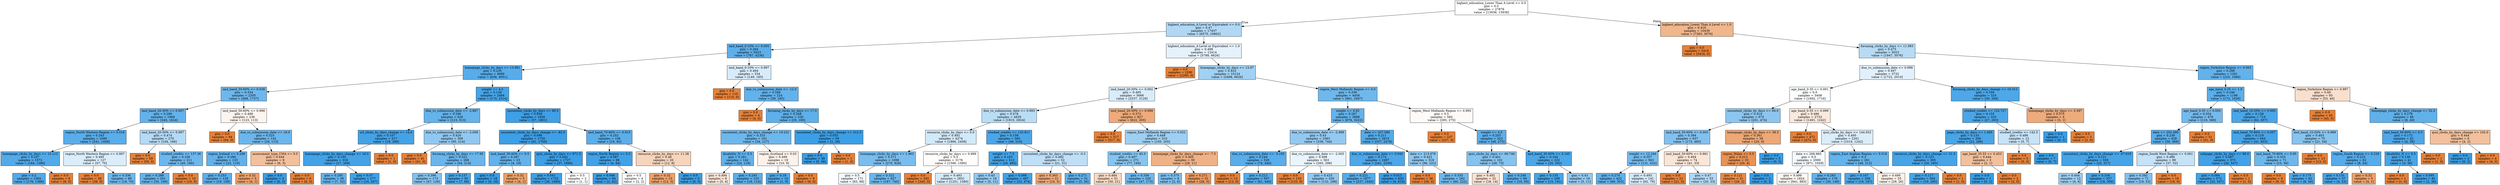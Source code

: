 digraph Tree {
node [shape=box, style="filled", color="black"] ;
0 [label="highest_education_Lower Than A Level <= 0.0\ngini = 0.5\nsamples = 27876\nvalue = [13938, 13938]", fillcolor="#e5813900"] ;
1 [label="highest_education_A Level or Equivalent <= 0.0\ngini = 0.47\nsamples = 17437\nvalue = [6575, 10862]", fillcolor="#399de565"] ;
0 -> 1 [labeldistance=2.5, labelangle=45, headlabel="True"] ;
2 [label="imd_band_0-10% <= 0.005\ngini = 0.264\nsamples = 5023\nvalue = [787, 4236]", fillcolor="#399de5d0"] ;
1 -> 2 ;
3 [label="homepage_clicks_by_days <= 13.991\ngini = 0.235\nsamples = 4689\nvalue = [638, 4051]", fillcolor="#399de5d7"] ;
2 -> 3 ;
4 [label="imd_band_50-60% <= 0.028\ngini = 0.334\nsamples = 2205\nvalue = [468, 1737]", fillcolor="#399de5ba"] ;
3 -> 4 ;
5 [label="imd_band_20-30% <= 0.007\ngini = 0.289\nsamples = 1969\nvalue = [345, 1624]", fillcolor="#399de5c9"] ;
4 -> 5 ;
6 [label="region_North Western Region <= 0.016\ngini = 0.243\nsamples = 1699\nvalue = [241, 1458]", fillcolor="#399de5d5"] ;
5 -> 6 ;
7 [label="homepage_clicks_by_days <= 13.112\ngini = 0.207\nsamples = 1572\nvalue = [184, 1388]", fillcolor="#399de5dd"] ;
6 -> 7 ;
8 [label="gini = 0.2\nsamples = 1564\nvalue = [176, 1388]", fillcolor="#399de5df"] ;
7 -> 8 ;
9 [label="gini = 0.0\nsamples = 8\nvalue = [8, 0]", fillcolor="#e58139ff"] ;
7 -> 9 ;
10 [label="region_North Western Region <= 0.997\ngini = 0.495\nsamples = 127\nvalue = [57, 70]", fillcolor="#399de52f"] ;
6 -> 10 ;
11 [label="gini = 0.0\nsamples = 38\nvalue = [38, 0]", fillcolor="#e58139ff"] ;
10 -> 11 ;
12 [label="gini = 0.336\nsamples = 89\nvalue = [19, 70]", fillcolor="#399de5ba"] ;
10 -> 12 ;
13 [label="imd_band_20-30% <= 0.997\ngini = 0.474\nsamples = 270\nvalue = [104, 166]", fillcolor="#399de55f"] ;
5 -> 13 ;
14 [label="gini = 0.0\nsamples = 59\nvalue = [59, 0]", fillcolor="#e58139ff"] ;
13 -> 14 ;
15 [label="studied_credits <= 137.36\ngini = 0.336\nsamples = 211\nvalue = [45, 166]", fillcolor="#399de5ba"] ;
13 -> 15 ;
16 [label="gini = 0.288\nsamples = 201\nvalue = [35, 166]", fillcolor="#399de5c9"] ;
15 -> 16 ;
17 [label="gini = 0.0\nsamples = 10\nvalue = [10, 0]", fillcolor="#e58139ff"] ;
15 -> 17 ;
18 [label="imd_band_50-60% <= 0.998\ngini = 0.499\nsamples = 236\nvalue = [123, 113]", fillcolor="#e5813915"] ;
4 -> 18 ;
19 [label="gini = 0.0\nsamples = 94\nvalue = [94, 0]", fillcolor="#e58139ff"] ;
18 -> 19 ;
20 [label="due_vs_submission_date <= 18.0\ngini = 0.325\nsamples = 142\nvalue = [29, 113]", fillcolor="#399de5be"] ;
18 -> 20 ;
21 [label="region_Ireland <= 0.209\ngini = 0.286\nsamples = 133\nvalue = [23, 110]", fillcolor="#399de5ca"] ;
20 -> 21 ;
22 [label="gini = 0.253\nsamples = 128\nvalue = [19, 109]", fillcolor="#399de5d3"] ;
21 -> 22 ;
23 [label="gini = 0.32\nsamples = 5\nvalue = [4, 1]", fillcolor="#e58139bf"] ;
21 -> 23 ;
24 [label="assessment_type_CMA <= 0.5\ngini = 0.444\nsamples = 9\nvalue = [6, 3]", fillcolor="#e581397f"] ;
20 -> 24 ;
25 [label="gini = 0.0\nsamples = 3\nvalue = [0, 3]", fillcolor="#399de5ff"] ;
24 -> 25 ;
26 [label="gini = 0.0\nsamples = 6\nvalue = [6, 0]", fillcolor="#e58139ff"] ;
24 -> 26 ;
27 [label="weight <= 4.5\ngini = 0.128\nsamples = 2484\nvalue = [170, 2314]", fillcolor="#399de5ec"] ;
3 -> 27 ;
28 [label="due_vs_submission_date <= -2.967\ngini = 0.296\nsamples = 626\nvalue = [113, 513]", fillcolor="#399de5c7"] ;
27 -> 28 ;
29 [label="url_clicks_by_days_change <= 14.0\ngini = 0.107\nsamples = 317\nvalue = [18, 299]", fillcolor="#399de5f0"] ;
28 -> 29 ;
30 [label="homepage_clicks_by_days_change <= 16.5\ngini = 0.102\nsamples = 316\nvalue = [17, 299]", fillcolor="#399de5f1"] ;
29 -> 30 ;
31 [label="gini = 0.295\nsamples = 39\nvalue = [7, 32]", fillcolor="#399de5c7"] ;
30 -> 31 ;
32 [label="gini = 0.07\nsamples = 277\nvalue = [10, 267]", fillcolor="#399de5f5"] ;
30 -> 32 ;
33 [label="gini = 0.0\nsamples = 1\nvalue = [1, 0]", fillcolor="#e58139ff"] ;
29 -> 33 ;
34 [label="due_vs_submission_date <= -2.008\ngini = 0.426\nsamples = 309\nvalue = [95, 214]", fillcolor="#399de58e"] ;
28 -> 34 ;
35 [label="gini = 0.0\nsamples = 41\nvalue = [41, 0]", fillcolor="#e58139ff"] ;
34 -> 35 ;
36 [label="forumng_clicks_by_days <= 17.95\ngini = 0.322\nsamples = 268\nvalue = [54, 214]", fillcolor="#399de5bf"] ;
34 -> 36 ;
37 [label="gini = 0.396\nsamples = 173\nvalue = [47, 126]", fillcolor="#399de5a0"] ;
36 -> 37 ;
38 [label="gini = 0.137\nsamples = 95\nvalue = [7, 88]", fillcolor="#399de5eb"] ;
36 -> 38 ;
39 [label="oucontent_clicks_by_days <= 80.5\ngini = 0.059\nsamples = 1858\nvalue = [57, 1801]", fillcolor="#399de5f7"] ;
27 -> 39 ;
40 [label="oucontent_clicks_by_days_change <= -82.0\ngini = 0.046\nsamples = 1750\nvalue = [41, 1709]", fillcolor="#399de5f9"] ;
39 -> 40 ;
41 [label="imd_band_30-40% <= 0.5\ngini = 0.287\nsamples = 23\nvalue = [4, 19]", fillcolor="#399de5c9"] ;
40 -> 41 ;
42 [label="gini = 0.0\nsamples = 18\nvalue = [0, 18]", fillcolor="#399de5ff"] ;
41 -> 42 ;
43 [label="gini = 0.32\nsamples = 5\nvalue = [4, 1]", fillcolor="#e58139bf"] ;
41 -> 43 ;
44 [label="quiz_clicks_by_days <= 971.5\ngini = 0.042\nsamples = 1727\nvalue = [37, 1690]", fillcolor="#399de5f9"] ;
40 -> 44 ;
45 [label="gini = 0.041\nsamples = 1725\nvalue = [36, 1689]", fillcolor="#399de5fa"] ;
44 -> 45 ;
46 [label="gini = 0.5\nsamples = 2\nvalue = [1, 1]", fillcolor="#e5813900"] ;
44 -> 46 ;
47 [label="imd_band_70-80% <= 0.015\ngini = 0.252\nsamples = 108\nvalue = [16, 92]", fillcolor="#399de5d3"] ;
39 -> 47 ;
48 [label="region_North Region <= 0.5\ngini = 0.087\nsamples = 88\nvalue = [4, 84]", fillcolor="#399de5f3"] ;
47 -> 48 ;
49 [label="gini = 0.046\nsamples = 84\nvalue = [2, 82]", fillcolor="#399de5f9"] ;
48 -> 49 ;
50 [label="gini = 0.5\nsamples = 4\nvalue = [2, 2]", fillcolor="#e5813900"] ;
48 -> 50 ;
51 [label="resource_clicks_by_days <= 11.38\ngini = 0.48\nsamples = 20\nvalue = [12, 8]", fillcolor="#e5813955"] ;
47 -> 51 ;
52 [label="gini = 0.32\nsamples = 15\nvalue = [12, 3]", fillcolor="#e58139bf"] ;
51 -> 52 ;
53 [label="gini = 0.0\nsamples = 5\nvalue = [0, 5]", fillcolor="#399de5ff"] ;
51 -> 53 ;
54 [label="imd_band_0-10% <= 0.997\ngini = 0.494\nsamples = 334\nvalue = [149, 185]", fillcolor="#399de532"] ;
2 -> 54 ;
55 [label="gini = 0.0\nsamples = 110\nvalue = [110, 0]", fillcolor="#e58139ff"] ;
54 -> 55 ;
56 [label="due_vs_submission_date <= -12.0\ngini = 0.288\nsamples = 224\nvalue = [39, 185]", fillcolor="#399de5c9"] ;
54 -> 56 ;
57 [label="gini = 0.0\nsamples = 4\nvalue = [4, 0]", fillcolor="#e58139ff"] ;
56 -> 57 ;
58 [label="forumng_clicks_by_days <= 17.5\ngini = 0.268\nsamples = 220\nvalue = [35, 185]", fillcolor="#399de5cf"] ;
56 -> 58 ;
59 [label="oucontent_clicks_by_days_change <= 19.231\ngini = 0.333\nsamples = 161\nvalue = [34, 127]", fillcolor="#399de5bb"] ;
58 -> 59 ;
60 [label="disability_N <= 0.5\ngini = 0.281\nsamples = 142\nvalue = [24, 118]", fillcolor="#399de5cb"] ;
59 -> 60 ;
61 [label="gini = 0.494\nsamples = 9\nvalue = [5, 4]", fillcolor="#e5813933"] ;
60 -> 61 ;
62 [label="gini = 0.245\nsamples = 133\nvalue = [19, 114]", fillcolor="#399de5d4"] ;
60 -> 62 ;
63 [label="region_Scotland <= 0.03\ngini = 0.499\nsamples = 19\nvalue = [10, 9]", fillcolor="#e5813919"] ;
59 -> 63 ;
64 [label="gini = 0.18\nsamples = 10\nvalue = [1, 9]", fillcolor="#399de5e3"] ;
63 -> 64 ;
65 [label="gini = 0.0\nsamples = 9\nvalue = [9, 0]", fillcolor="#e58139ff"] ;
63 -> 65 ;
66 [label="oucontent_clicks_by_days_change <= 212.5\ngini = 0.033\nsamples = 59\nvalue = [1, 58]", fillcolor="#399de5fb"] ;
58 -> 66 ;
67 [label="gini = 0.0\nsamples = 58\nvalue = [0, 58]", fillcolor="#399de5ff"] ;
66 -> 67 ;
68 [label="gini = 0.0\nsamples = 1\nvalue = [1, 0]", fillcolor="#e58139ff"] ;
66 -> 68 ;
69 [label="highest_education_A Level or Equivalent <= 1.0\ngini = 0.498\nsamples = 12414\nvalue = [5788, 6626]", fillcolor="#399de520"] ;
1 -> 69 ;
70 [label="gini = 0.0\nsamples = 2290\nvalue = [2290, 0]", fillcolor="#e58139ff"] ;
69 -> 70 ;
71 [label="homepage_clicks_by_days <= 13.97\ngini = 0.452\nsamples = 10124\nvalue = [3498, 6626]", fillcolor="#399de578"] ;
69 -> 71 ;
72 [label="imd_band_20-30% <= 0.002\ngini = 0.495\nsamples = 5666\nvalue = [2537, 3129]", fillcolor="#399de530"] ;
71 -> 72 ;
73 [label="due_vs_submission_date <= 0.993\ngini = 0.478\nsamples = 4839\nvalue = [1915, 2924]", fillcolor="#399de558"] ;
72 -> 73 ;
74 [label="resource_clicks_by_days <= 0.0\ngini = 0.492\nsamples = 4274\nvalue = [1866, 2408]", fillcolor="#399de539"] ;
73 -> 74 ;
75 [label="homepage_clicks_by_days <= 1.963\ngini = 0.371\nsamples = 1098\nvalue = [270, 828]", fillcolor="#399de5ac"] ;
74 -> 75 ;
76 [label="gini = 0.5\nsamples = 171\nvalue = [83, 88]", fillcolor="#399de50e"] ;
75 -> 76 ;
77 [label="gini = 0.322\nsamples = 927\nvalue = [187, 740]", fillcolor="#399de5bf"] ;
75 -> 77 ;
78 [label="resource_clicks_by_days <= 0.999\ngini = 0.5\nsamples = 3176\nvalue = [1596, 1580]", fillcolor="#e5813903"] ;
74 -> 78 ;
79 [label="gini = 0.0\nsamples = 345\nvalue = [345, 0]", fillcolor="#e58139ff"] ;
78 -> 79 ;
80 [label="gini = 0.493\nsamples = 2831\nvalue = [1251, 1580]", fillcolor="#399de535"] ;
78 -> 80 ;
81 [label="studied_credits <= 132.811\ngini = 0.158\nsamples = 565\nvalue = [49, 516]", fillcolor="#399de5e7"] ;
73 -> 81 ;
82 [label="weight <= 7.5\ngini = 0.103\nsamples = 513\nvalue = [28, 485]", fillcolor="#399de5f0"] ;
81 -> 82 ;
83 [label="gini = 0.43\nsamples = 16\nvalue = [5, 11]", fillcolor="#399de58b"] ;
82 -> 83 ;
84 [label="gini = 0.088\nsamples = 497\nvalue = [23, 474]", fillcolor="#399de5f3"] ;
82 -> 84 ;
85 [label="oucontent_clicks_by_days_change <= -0.5\ngini = 0.482\nsamples = 52\nvalue = [21, 31]", fillcolor="#399de552"] ;
81 -> 85 ;
86 [label="gini = 0.363\nsamples = 21\nvalue = [16, 5]", fillcolor="#e58139af"] ;
85 -> 86 ;
87 [label="gini = 0.271\nsamples = 31\nvalue = [5, 26]", fillcolor="#399de5ce"] ;
85 -> 87 ;
88 [label="imd_band_20-30% <= 0.999\ngini = 0.373\nsamples = 827\nvalue = [622, 205]", fillcolor="#e58139ab"] ;
72 -> 88 ;
89 [label="gini = 0.0\nsamples = 517\nvalue = [517, 0]", fillcolor="#e58139ff"] ;
88 -> 89 ;
90 [label="region_East Midlands Region <= 0.022\ngini = 0.448\nsamples = 310\nvalue = [105, 205]", fillcolor="#399de57c"] ;
88 -> 90 ;
91 [label="studied_credits <= 45.0\ngini = 0.407\nsamples = 271\nvalue = [77, 194]", fillcolor="#399de59a"] ;
90 -> 91 ;
92 [label="gini = 0.484\nsamples = 51\nvalue = [30, 21]", fillcolor="#e581394d"] ;
91 -> 92 ;
93 [label="gini = 0.336\nsamples = 220\nvalue = [47, 173]", fillcolor="#399de5ba"] ;
91 -> 93 ;
94 [label="homepage_clicks_by_days_change <= -7.5\ngini = 0.405\nsamples = 39\nvalue = [28, 11]", fillcolor="#e581399b"] ;
90 -> 94 ;
95 [label="gini = 0.375\nsamples = 8\nvalue = [2, 6]", fillcolor="#399de5aa"] ;
94 -> 95 ;
96 [label="gini = 0.271\nsamples = 31\nvalue = [26, 5]", fillcolor="#e58139ce"] ;
94 -> 96 ;
97 [label="region_West Midlands Region <= 0.0\ngini = 0.338\nsamples = 4458\nvalue = [961, 3497]", fillcolor="#399de5b9"] ;
71 -> 97 ;
98 [label="weight <= 6.82\ngini = 0.287\nsamples = 3898\nvalue = [676, 3222]", fillcolor="#399de5c9"] ;
97 -> 98 ;
99 [label="due_vs_submission_date <= -2.999\ngini = 0.43\nsamples = 1083\nvalue = [339, 744]", fillcolor="#399de58b"] ;
98 -> 99 ;
100 [label="due_vs_submission_date <= -3.105\ngini = 0.244\nsamples = 520\nvalue = [74, 446]", fillcolor="#399de5d5"] ;
99 -> 100 ;
101 [label="gini = 0.0\nsamples = 13\nvalue = [13, 0]", fillcolor="#e58139ff"] ;
100 -> 101 ;
102 [label="gini = 0.212\nsamples = 507\nvalue = [61, 446]", fillcolor="#399de5dc"] ;
100 -> 102 ;
103 [label="due_vs_submission_date <= -2.005\ngini = 0.498\nsamples = 563\nvalue = [265, 298]", fillcolor="#399de51c"] ;
99 -> 103 ;
104 [label="gini = 0.0\nsamples = 133\nvalue = [133, 0]", fillcolor="#e58139ff"] ;
103 -> 104 ;
105 [label="gini = 0.425\nsamples = 430\nvalue = [132, 298]", fillcolor="#399de58e"] ;
103 -> 105 ;
106 [label="date <= 207.086\ngini = 0.211\nsamples = 2815\nvalue = [337, 2478]", fillcolor="#399de5dc"] ;
98 -> 106 ;
107 [label="due_vs_submission_date <= 0.945\ngini = 0.174\nsamples = 2497\nvalue = [241, 2256]", fillcolor="#399de5e4"] ;
106 -> 107 ;
108 [label="gini = 0.221\nsamples = 1877\nvalue = [237, 1640]", fillcolor="#399de5da"] ;
107 -> 108 ;
109 [label="gini = 0.013\nsamples = 620\nvalue = [4, 616]", fillcolor="#399de5fd"] ;
107 -> 109 ;
110 [label="date <= 213.978\ngini = 0.422\nsamples = 318\nvalue = [96, 222]", fillcolor="#399de591"] ;
106 -> 110 ;
111 [label="gini = 0.0\nsamples = 36\nvalue = [36, 0]", fillcolor="#e58139ff"] ;
110 -> 111 ;
112 [label="gini = 0.335\nsamples = 282\nvalue = [60, 222]", fillcolor="#399de5ba"] ;
110 -> 112 ;
113 [label="region_West Midlands Region <= 0.995\ngini = 0.5\nsamples = 560\nvalue = [285, 275]", fillcolor="#e5813909"] ;
97 -> 113 ;
114 [label="gini = 0.0\nsamples = 237\nvalue = [237, 0]", fillcolor="#e58139ff"] ;
113 -> 114 ;
115 [label="weight <= 4.5\ngini = 0.253\nsamples = 323\nvalue = [48, 275]", fillcolor="#399de5d2"] ;
113 -> 115 ;
116 [label="quiz_clicks_by_days <= 60.746\ngini = 0.401\nsamples = 101\nvalue = [28, 73]", fillcolor="#399de59d"] ;
115 -> 116 ;
117 [label="gini = 0.492\nsamples = 32\nvalue = [18, 14]", fillcolor="#e5813939"] ;
116 -> 117 ;
118 [label="gini = 0.248\nsamples = 69\nvalue = [10, 59]", fillcolor="#399de5d4"] ;
116 -> 118 ;
119 [label="imd_band_30-40% <= 0.165\ngini = 0.164\nsamples = 222\nvalue = [20, 202]", fillcolor="#399de5e6"] ;
115 -> 119 ;
120 [label="gini = 0.135\nsamples = 206\nvalue = [15, 191]", fillcolor="#399de5eb"] ;
119 -> 120 ;
121 [label="gini = 0.43\nsamples = 16\nvalue = [5, 11]", fillcolor="#399de58b"] ;
119 -> 121 ;
122 [label="highest_education_Lower Than A Level <= 1.0\ngini = 0.416\nsamples = 10439\nvalue = [7363, 3076]", fillcolor="#e5813994"] ;
0 -> 122 [labeldistance=2.5, labelangle=-45, headlabel="False"] ;
123 [label="gini = 0.0\nsamples = 5416\nvalue = [5416, 0]", fillcolor="#e58139ff"] ;
122 -> 123 ;
124 [label="forumng_clicks_by_days <= 11.983\ngini = 0.475\nsamples = 5023\nvalue = [1947, 3076]", fillcolor="#399de55e"] ;
122 -> 124 ;
125 [label="due_vs_submission_date <= 0.998\ngini = 0.497\nsamples = 3732\nvalue = [1722, 2010]", fillcolor="#399de525"] ;
124 -> 125 ;
126 [label="age_band_0-35 <= 0.001\ngini = 0.5\nsamples = 3408\nvalue = [1692, 1716]", fillcolor="#399de504"] ;
125 -> 126 ;
127 [label="oucontent_clicks_by_days <= 94.0\ngini = 0.418\nsamples = 675\nvalue = [201, 474]", fillcolor="#399de593"] ;
126 -> 127 ;
128 [label="imd_band_50-60% <= 0.003\ngini = 0.394\nsamples = 637\nvalue = [172, 465]", fillcolor="#399de5a1"] ;
127 -> 128 ;
129 [label="weight <= 12.346\ngini = 0.357\nsamples = 563\nvalue = [131, 432]", fillcolor="#399de5b2"] ;
128 -> 129 ;
130 [label="gini = 0.274\nsamples = 422\nvalue = [69, 353]", fillcolor="#399de5cd"] ;
129 -> 130 ;
131 [label="gini = 0.493\nsamples = 141\nvalue = [62, 79]", fillcolor="#399de537"] ;
129 -> 131 ;
132 [label="imd_band_50-60% <= 0.961\ngini = 0.494\nsamples = 74\nvalue = [41, 33]", fillcolor="#e5813932"] ;
128 -> 132 ;
133 [label="gini = 0.0\nsamples = 21\nvalue = [21, 0]", fillcolor="#e58139ff"] ;
132 -> 133 ;
134 [label="gini = 0.47\nsamples = 53\nvalue = [20, 33]", fillcolor="#399de564"] ;
132 -> 134 ;
135 [label="homepage_clicks_by_days <= 38.5\ngini = 0.361\nsamples = 38\nvalue = [29, 9]", fillcolor="#e58139b0"] ;
127 -> 135 ;
136 [label="region_Wales <= 0.5\ngini = 0.213\nsamples = 33\nvalue = [29, 4]", fillcolor="#e58139dc"] ;
135 -> 136 ;
137 [label="gini = 0.121\nsamples = 31\nvalue = [29, 2]", fillcolor="#e58139ed"] ;
136 -> 137 ;
138 [label="gini = 0.0\nsamples = 2\nvalue = [0, 2]", fillcolor="#399de5ff"] ;
136 -> 138 ;
139 [label="gini = 0.0\nsamples = 5\nvalue = [0, 5]", fillcolor="#399de5ff"] ;
135 -> 139 ;
140 [label="age_band_0-35 <= 0.999\ngini = 0.496\nsamples = 2733\nvalue = [1491, 1242]", fillcolor="#e581392b"] ;
126 -> 140 ;
141 [label="gini = 0.0\nsamples = 472\nvalue = [472, 0]", fillcolor="#e58139ff"] ;
140 -> 141 ;
142 [label="quiz_clicks_by_days <= 144.932\ngini = 0.495\nsamples = 2261\nvalue = [1019, 1242]", fillcolor="#399de52e"] ;
140 -> 142 ;
143 [label="date <= 206.965\ngini = 0.5\nsamples = 2000\nvalue = [971, 1029]", fillcolor="#399de50e"] ;
142 -> 143 ;
144 [label="gini = 0.499\nsamples = 1824\nvalue = [941, 883]", fillcolor="#e5813910"] ;
143 -> 144 ;
145 [label="gini = 0.283\nsamples = 176\nvalue = [30, 146]", fillcolor="#399de5cb"] ;
143 -> 145 ;
146 [label="region_East Anglian Region <= 0.018\ngini = 0.3\nsamples = 261\nvalue = [48, 213]", fillcolor="#399de5c6"] ;
142 -> 146 ;
147 [label="gini = 0.167\nsamples = 206\nvalue = [19, 187]", fillcolor="#399de5e5"] ;
146 -> 147 ;
148 [label="gini = 0.499\nsamples = 55\nvalue = [29, 26]", fillcolor="#e581391a"] ;
146 -> 148 ;
149 [label="forumng_clicks_by_days_change <= 10.312\ngini = 0.168\nsamples = 324\nvalue = [30, 294]", fillcolor="#399de5e5"] ;
125 -> 149 ;
150 [label="studied_credits <= 122.727\ngini = 0.155\nsamples = 320\nvalue = [27, 293]", fillcolor="#399de5e8"] ;
149 -> 150 ;
151 [label="page_clicks_by_days <= 1.405\ngini = 0.133\nsamples = 308\nvalue = [22, 286]", fillcolor="#399de5eb"] ;
150 -> 151 ;
152 [label="resource_clicks_by_days_change <= 31.5\ngini = 0.123\nsamples = 305\nvalue = [20, 285]", fillcolor="#399de5ed"] ;
151 -> 152 ;
153 [label="gini = 0.117\nsamples = 304\nvalue = [19, 285]", fillcolor="#399de5ee"] ;
152 -> 153 ;
154 [label="gini = 0.0\nsamples = 1\nvalue = [1, 0]", fillcolor="#e58139ff"] ;
152 -> 154 ;
155 [label="age_band_35-55 <= 0.453\ngini = 0.444\nsamples = 3\nvalue = [2, 1]", fillcolor="#e581397f"] ;
151 -> 155 ;
156 [label="gini = 0.0\nsamples = 1\nvalue = [0, 1]", fillcolor="#399de5ff"] ;
155 -> 156 ;
157 [label="gini = 0.0\nsamples = 2\nvalue = [2, 0]", fillcolor="#e58139ff"] ;
155 -> 157 ;
158 [label="studied_credits <= 142.5\ngini = 0.486\nsamples = 12\nvalue = [5, 7]", fillcolor="#399de549"] ;
150 -> 158 ;
159 [label="gini = 0.0\nsamples = 5\nvalue = [5, 0]", fillcolor="#e58139ff"] ;
158 -> 159 ;
160 [label="gini = 0.0\nsamples = 7\nvalue = [0, 7]", fillcolor="#399de5ff"] ;
158 -> 160 ;
161 [label="homepage_clicks_by_days <= 5.597\ngini = 0.375\nsamples = 4\nvalue = [3, 1]", fillcolor="#e58139aa"] ;
149 -> 161 ;
162 [label="gini = 0.0\nsamples = 1\nvalue = [0, 1]", fillcolor="#399de5ff"] ;
161 -> 162 ;
163 [label="gini = 0.0\nsamples = 3\nvalue = [3, 0]", fillcolor="#e58139ff"] ;
161 -> 163 ;
164 [label="region_Yorkshire Region <= 0.003\ngini = 0.288\nsamples = 1291\nvalue = [225, 1066]", fillcolor="#399de5c9"] ;
124 -> 164 ;
165 [label="age_band_0-35 <= 1.0\ngini = 0.246\nsamples = 1198\nvalue = [172, 1026]", fillcolor="#399de5d4"] ;
164 -> 165 ;
166 [label="age_band_0-35 <= 0.005\ngini = 0.354\nsamples = 479\nvalue = [110, 369]", fillcolor="#399de5b3"] ;
165 -> 166 ;
167 [label="date <= 202.499\ngini = 0.238\nsamples = 428\nvalue = [59, 369]", fillcolor="#399de5d6"] ;
166 -> 167 ;
168 [label="oucontent_clicks_by_days_change <= -57.018\ngini = 0.121\nsamples = 339\nvalue = [22, 317]", fillcolor="#399de5ed"] ;
167 -> 168 ;
169 [label="gini = 0.444\nsamples = 12\nvalue = [4, 8]", fillcolor="#399de57f"] ;
168 -> 169 ;
170 [label="gini = 0.104\nsamples = 327\nvalue = [18, 309]", fillcolor="#399de5f0"] ;
168 -> 170 ;
171 [label="region_South West Region <= 0.061\ngini = 0.486\nsamples = 89\nvalue = [37, 52]", fillcolor="#399de54a"] ;
167 -> 171 ;
172 [label="gini = 0.392\nsamples = 71\nvalue = [19, 52]", fillcolor="#399de5a2"] ;
171 -> 172 ;
173 [label="gini = 0.0\nsamples = 18\nvalue = [18, 0]", fillcolor="#e58139ff"] ;
171 -> 173 ;
174 [label="gini = 0.0\nsamples = 51\nvalue = [51, 0]", fillcolor="#e58139ff"] ;
166 -> 174 ;
175 [label="imd_band_10-20% <= 0.005\ngini = 0.158\nsamples = 719\nvalue = [62, 657]", fillcolor="#399de5e7"] ;
165 -> 175 ;
176 [label="imd_band_70-80% <= 0.057\ngini = 0.119\nsamples = 644\nvalue = [41, 603]", fillcolor="#399de5ee"] ;
175 -> 176 ;
177 [label="subpage_clicks_by_days <= 88.0\ngini = 0.087\nsamples = 573\nvalue = [26, 547]", fillcolor="#399de5f3"] ;
176 -> 177 ;
178 [label="gini = 0.084\nsamples = 572\nvalue = [25, 547]", fillcolor="#399de5f3"] ;
177 -> 178 ;
179 [label="gini = 0.0\nsamples = 1\nvalue = [1, 0]", fillcolor="#e58139ff"] ;
177 -> 179 ;
180 [label="imd_band_70-80% <= 0.95\ngini = 0.333\nsamples = 71\nvalue = [15, 56]", fillcolor="#399de5bb"] ;
176 -> 180 ;
181 [label="gini = 0.0\nsamples = 9\nvalue = [9, 0]", fillcolor="#e58139ff"] ;
180 -> 181 ;
182 [label="gini = 0.175\nsamples = 62\nvalue = [6, 56]", fillcolor="#399de5e4"] ;
180 -> 182 ;
183 [label="imd_band_10-20% <= 0.989\ngini = 0.403\nsamples = 75\nvalue = [21, 54]", fillcolor="#399de59c"] ;
175 -> 183 ;
184 [label="gini = 0.0\nsamples = 13\nvalue = [13, 0]", fillcolor="#e58139ff"] ;
183 -> 184 ;
185 [label="region_South Region <= 0.229\ngini = 0.225\nsamples = 62\nvalue = [8, 54]", fillcolor="#399de5d9"] ;
183 -> 185 ;
186 [label="gini = 0.131\nsamples = 57\nvalue = [4, 53]", fillcolor="#399de5ec"] ;
185 -> 186 ;
187 [label="gini = 0.32\nsamples = 5\nvalue = [4, 1]", fillcolor="#e58139bf"] ;
185 -> 187 ;
188 [label="region_Yorkshire Region <= 0.997\ngini = 0.49\nsamples = 93\nvalue = [53, 40]", fillcolor="#e581393f"] ;
164 -> 188 ;
189 [label="gini = 0.0\nsamples = 45\nvalue = [45, 0]", fillcolor="#e58139ff"] ;
188 -> 189 ;
190 [label="homepage_clicks_by_days_change <= 52.5\ngini = 0.278\nsamples = 48\nvalue = [8, 40]", fillcolor="#399de5cc"] ;
188 -> 190 ;
191 [label="imd_band_50-60% <= 0.5\ngini = 0.172\nsamples = 42\nvalue = [4, 38]", fillcolor="#399de5e4"] ;
190 -> 191 ;
192 [label="disability_N <= 0.5\ngini = 0.136\nsamples = 41\nvalue = [3, 38]", fillcolor="#399de5eb"] ;
191 -> 192 ;
193 [label="gini = 0.0\nsamples = 1\nvalue = [1, 0]", fillcolor="#e58139ff"] ;
192 -> 193 ;
194 [label="gini = 0.095\nsamples = 40\nvalue = [2, 38]", fillcolor="#399de5f2"] ;
192 -> 194 ;
195 [label="gini = 0.0\nsamples = 1\nvalue = [1, 0]", fillcolor="#e58139ff"] ;
191 -> 195 ;
196 [label="quiz_clicks_by_days_change <= 102.0\ngini = 0.444\nsamples = 6\nvalue = [4, 2]", fillcolor="#e581397f"] ;
190 -> 196 ;
197 [label="gini = 0.0\nsamples = 2\nvalue = [0, 2]", fillcolor="#399de5ff"] ;
196 -> 197 ;
198 [label="gini = 0.0\nsamples = 4\nvalue = [4, 0]", fillcolor="#e58139ff"] ;
196 -> 198 ;
}